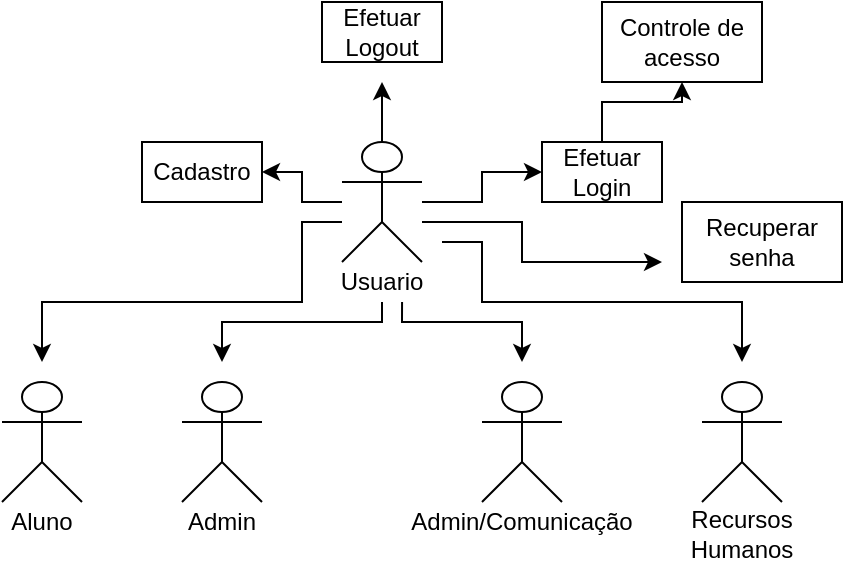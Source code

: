 <mxfile version="14.6.11" type="github">
  <diagram id="OPYDhyZw8JrzDwCMCelt" name="Page-1">
    <mxGraphModel dx="1425" dy="521" grid="1" gridSize="10" guides="1" tooltips="1" connect="1" arrows="1" fold="1" page="1" pageScale="1" pageWidth="827" pageHeight="1169" math="0" shadow="0">
      <root>
        <mxCell id="0" />
        <mxCell id="1" parent="0" />
        <mxCell id="HBqxv1bqDfTO-ePwxY_F-24" style="edgeStyle=orthogonalEdgeStyle;rounded=0;orthogonalLoop=1;jettySize=auto;html=1;fontColor=none;" edge="1" parent="1" source="HBqxv1bqDfTO-ePwxY_F-5" target="HBqxv1bqDfTO-ePwxY_F-25">
          <mxGeometry relative="1" as="geometry">
            <mxPoint x="180" y="80" as="targetPoint" />
          </mxGeometry>
        </mxCell>
        <mxCell id="HBqxv1bqDfTO-ePwxY_F-26" style="edgeStyle=orthogonalEdgeStyle;rounded=0;orthogonalLoop=1;jettySize=auto;html=1;fontColor=none;" edge="1" parent="1" source="HBqxv1bqDfTO-ePwxY_F-5">
          <mxGeometry relative="1" as="geometry">
            <mxPoint x="100" y="50" as="targetPoint" />
          </mxGeometry>
        </mxCell>
        <mxCell id="HBqxv1bqDfTO-ePwxY_F-28" style="edgeStyle=orthogonalEdgeStyle;rounded=0;orthogonalLoop=1;jettySize=auto;html=1;fontColor=none;" edge="1" parent="1" source="HBqxv1bqDfTO-ePwxY_F-5" target="HBqxv1bqDfTO-ePwxY_F-29">
          <mxGeometry relative="1" as="geometry">
            <mxPoint x="40" y="110" as="targetPoint" />
          </mxGeometry>
        </mxCell>
        <mxCell id="HBqxv1bqDfTO-ePwxY_F-32" style="edgeStyle=orthogonalEdgeStyle;rounded=0;orthogonalLoop=1;jettySize=auto;html=1;fontColor=none;" edge="1" parent="1" source="HBqxv1bqDfTO-ePwxY_F-5">
          <mxGeometry relative="1" as="geometry">
            <mxPoint x="-70" y="190" as="targetPoint" />
            <Array as="points">
              <mxPoint x="60" y="120" />
              <mxPoint x="60" y="160" />
              <mxPoint x="-70" y="160" />
              <mxPoint x="-70" y="180" />
            </Array>
          </mxGeometry>
        </mxCell>
        <mxCell id="HBqxv1bqDfTO-ePwxY_F-35" style="edgeStyle=orthogonalEdgeStyle;rounded=0;orthogonalLoop=1;jettySize=auto;html=1;fontColor=none;" edge="1" parent="1" source="HBqxv1bqDfTO-ePwxY_F-5">
          <mxGeometry relative="1" as="geometry">
            <mxPoint x="240" y="140" as="targetPoint" />
            <Array as="points">
              <mxPoint x="170" y="120" />
              <mxPoint x="170" y="140" />
            </Array>
          </mxGeometry>
        </mxCell>
        <mxCell id="HBqxv1bqDfTO-ePwxY_F-5" value="Actor" style="shape=umlActor;verticalLabelPosition=bottom;verticalAlign=top;outlineConnect=0;fontStyle=1;html=1;noLabel=1;fontColor=none;" vertex="1" parent="1">
          <mxGeometry x="80" y="80" width="40" height="60" as="geometry" />
        </mxCell>
        <mxCell id="HBqxv1bqDfTO-ePwxY_F-38" style="edgeStyle=orthogonalEdgeStyle;rounded=0;orthogonalLoop=1;jettySize=auto;html=1;fontColor=none;" edge="1" parent="1" source="HBqxv1bqDfTO-ePwxY_F-14">
          <mxGeometry relative="1" as="geometry">
            <mxPoint x="20" y="190" as="targetPoint" />
            <Array as="points">
              <mxPoint x="100" y="170" />
              <mxPoint x="20" y="170" />
            </Array>
          </mxGeometry>
        </mxCell>
        <mxCell id="HBqxv1bqDfTO-ePwxY_F-39" style="edgeStyle=orthogonalEdgeStyle;rounded=0;orthogonalLoop=1;jettySize=auto;html=1;fontColor=none;" edge="1" parent="1">
          <mxGeometry relative="1" as="geometry">
            <mxPoint x="280" y="190" as="targetPoint" />
            <mxPoint x="130" y="130" as="sourcePoint" />
            <Array as="points">
              <mxPoint x="150" y="130" />
              <mxPoint x="150" y="160" />
              <mxPoint x="280" y="160" />
            </Array>
          </mxGeometry>
        </mxCell>
        <mxCell id="HBqxv1bqDfTO-ePwxY_F-14" value="Usuario" style="text;html=1;strokeColor=none;fillColor=none;align=center;verticalAlign=middle;whiteSpace=wrap;rounded=0;fontColor=none;" vertex="1" parent="1">
          <mxGeometry x="80" y="140" width="40" height="20" as="geometry" />
        </mxCell>
        <mxCell id="HBqxv1bqDfTO-ePwxY_F-18" value="Actor" style="shape=umlActor;verticalLabelPosition=bottom;verticalAlign=top;outlineConnect=0;fontStyle=1;html=1;noLabel=1;fontColor=none;" vertex="1" parent="1">
          <mxGeometry y="200" width="40" height="60" as="geometry" />
        </mxCell>
        <mxCell id="HBqxv1bqDfTO-ePwxY_F-19" value="Admin" style="text;html=1;strokeColor=none;fillColor=none;align=center;verticalAlign=middle;whiteSpace=wrap;rounded=0;fontColor=none;" vertex="1" parent="1">
          <mxGeometry y="260" width="40" height="20" as="geometry" />
        </mxCell>
        <mxCell id="HBqxv1bqDfTO-ePwxY_F-20" value="Actor" style="shape=umlActor;verticalLabelPosition=bottom;verticalAlign=top;outlineConnect=0;fontStyle=1;html=1;noLabel=1;fontColor=none;" vertex="1" parent="1">
          <mxGeometry x="260" y="200" width="40" height="60" as="geometry" />
        </mxCell>
        <mxCell id="HBqxv1bqDfTO-ePwxY_F-21" value="Recursos&lt;br&gt;Humanos&lt;br&gt;" style="text;html=1;strokeColor=none;fillColor=none;align=center;verticalAlign=middle;whiteSpace=wrap;rounded=0;fontColor=none;" vertex="1" parent="1">
          <mxGeometry x="260" y="266" width="40" height="20" as="geometry" />
        </mxCell>
        <mxCell id="HBqxv1bqDfTO-ePwxY_F-30" style="edgeStyle=orthogonalEdgeStyle;rounded=0;orthogonalLoop=1;jettySize=auto;html=1;fontColor=none;" edge="1" parent="1" source="HBqxv1bqDfTO-ePwxY_F-25" target="HBqxv1bqDfTO-ePwxY_F-31">
          <mxGeometry relative="1" as="geometry">
            <mxPoint x="270" y="60" as="targetPoint" />
          </mxGeometry>
        </mxCell>
        <mxCell id="HBqxv1bqDfTO-ePwxY_F-25" value="Efetuar Login" style="rounded=0;whiteSpace=wrap;html=1;fontColor=none;" vertex="1" parent="1">
          <mxGeometry x="180" y="80" width="60" height="30" as="geometry" />
        </mxCell>
        <mxCell id="HBqxv1bqDfTO-ePwxY_F-27" value="Efetuar Logout" style="rounded=0;whiteSpace=wrap;html=1;fontColor=none;" vertex="1" parent="1">
          <mxGeometry x="70" y="10" width="60" height="30" as="geometry" />
        </mxCell>
        <mxCell id="HBqxv1bqDfTO-ePwxY_F-29" value="Cadastro" style="rounded=0;whiteSpace=wrap;html=1;fontColor=none;" vertex="1" parent="1">
          <mxGeometry x="-20" y="80" width="60" height="30" as="geometry" />
        </mxCell>
        <mxCell id="HBqxv1bqDfTO-ePwxY_F-31" value="Controle de acesso" style="rounded=0;whiteSpace=wrap;html=1;fontColor=none;" vertex="1" parent="1">
          <mxGeometry x="210" y="10" width="80" height="40" as="geometry" />
        </mxCell>
        <mxCell id="HBqxv1bqDfTO-ePwxY_F-33" value="Actor" style="shape=umlActor;verticalLabelPosition=bottom;verticalAlign=top;outlineConnect=0;fontStyle=1;html=1;noLabel=1;fontColor=none;" vertex="1" parent="1">
          <mxGeometry x="-90" y="200" width="40" height="60" as="geometry" />
        </mxCell>
        <mxCell id="HBqxv1bqDfTO-ePwxY_F-34" value="Aluno&lt;br&gt;" style="text;html=1;strokeColor=none;fillColor=none;align=center;verticalAlign=middle;whiteSpace=wrap;rounded=0;fontColor=none;" vertex="1" parent="1">
          <mxGeometry x="-90" y="260" width="40" height="20" as="geometry" />
        </mxCell>
        <mxCell id="HBqxv1bqDfTO-ePwxY_F-36" value="Recuperar senha" style="rounded=0;whiteSpace=wrap;html=1;fontColor=none;" vertex="1" parent="1">
          <mxGeometry x="250" y="110" width="80" height="40" as="geometry" />
        </mxCell>
        <mxCell id="HBqxv1bqDfTO-ePwxY_F-40" value="Actor" style="shape=umlActor;verticalLabelPosition=bottom;verticalAlign=top;outlineConnect=0;fontStyle=1;html=1;noLabel=1;fontColor=none;" vertex="1" parent="1">
          <mxGeometry x="150" y="200" width="40" height="60" as="geometry" />
        </mxCell>
        <mxCell id="HBqxv1bqDfTO-ePwxY_F-41" value="Admin/Comunicação" style="text;html=1;strokeColor=none;fillColor=none;align=center;verticalAlign=middle;whiteSpace=wrap;rounded=0;fontColor=none;" vertex="1" parent="1">
          <mxGeometry x="150" y="260" width="40" height="20" as="geometry" />
        </mxCell>
        <mxCell id="HBqxv1bqDfTO-ePwxY_F-42" style="edgeStyle=orthogonalEdgeStyle;rounded=0;orthogonalLoop=1;jettySize=auto;html=1;fontColor=none;" edge="1" parent="1">
          <mxGeometry relative="1" as="geometry">
            <mxPoint x="170" y="190" as="targetPoint" />
            <mxPoint x="110.034" y="160" as="sourcePoint" />
            <Array as="points">
              <mxPoint x="110" y="170" />
              <mxPoint x="170" y="170" />
            </Array>
          </mxGeometry>
        </mxCell>
      </root>
    </mxGraphModel>
  </diagram>
</mxfile>
